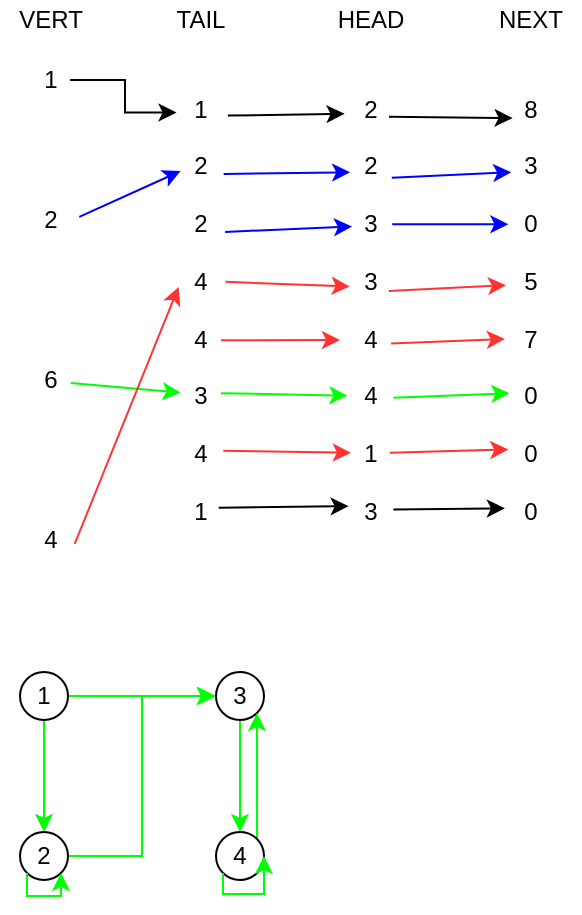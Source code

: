 <mxfile version="12.3.2" type="device" pages="1"><diagram id="TG-RUw1ZJsacStmQGkCJ" name="Page-1"><mxGraphModel dx="177" dy="239" grid="0" gridSize="10" guides="1" tooltips="1" connect="1" arrows="1" fold="1" page="1" pageScale="1" pageWidth="827" pageHeight="1169" math="0" shadow="0"><root><mxCell id="0"/><mxCell id="1" parent="0"/><mxCell id="tSRy-BxJjeOMKsL1-FOW-1" value="VERT" style="text;html=1;align=center;verticalAlign=middle;resizable=0;points=[];;autosize=1;" vertex="1" parent="1"><mxGeometry x="40" y="100" width="50" height="20" as="geometry"/></mxCell><mxCell id="tSRy-BxJjeOMKsL1-FOW-3" value="TAIL" style="text;html=1;align=center;verticalAlign=middle;resizable=0;points=[];;autosize=1;" vertex="1" parent="1"><mxGeometry x="120" y="100" width="40" height="20" as="geometry"/></mxCell><mxCell id="tSRy-BxJjeOMKsL1-FOW-4" value="HEAD" style="text;html=1;align=center;verticalAlign=middle;resizable=0;points=[];;autosize=1;" vertex="1" parent="1"><mxGeometry x="200" y="100" width="50" height="20" as="geometry"/></mxCell><mxCell id="tSRy-BxJjeOMKsL1-FOW-5" value="NEXT" style="text;html=1;align=center;verticalAlign=middle;resizable=0;points=[];;autosize=1;" vertex="1" parent="1"><mxGeometry x="280" y="100" width="50" height="20" as="geometry"/></mxCell><mxCell id="tSRy-BxJjeOMKsL1-FOW-16" style="edgeStyle=orthogonalEdgeStyle;rounded=0;orthogonalLoop=1;jettySize=auto;html=1;entryX=-0.087;entryY=0.03;entryDx=0;entryDy=0;entryPerimeter=0;" edge="1" parent="1" source="tSRy-BxJjeOMKsL1-FOW-6" target="tSRy-BxJjeOMKsL1-FOW-13"><mxGeometry relative="1" as="geometry"/></mxCell><mxCell id="tSRy-BxJjeOMKsL1-FOW-6" value="1" style="text;html=1;align=center;verticalAlign=middle;resizable=0;points=[];;autosize=1;" vertex="1" parent="1"><mxGeometry x="55" y="130" width="20" height="20" as="geometry"/></mxCell><mxCell id="tSRy-BxJjeOMKsL1-FOW-9" value="2" style="text;html=1;align=center;verticalAlign=middle;resizable=0;points=[];;autosize=1;" vertex="1" parent="1"><mxGeometry x="55" y="200" width="20" height="20" as="geometry"/></mxCell><mxCell id="tSRy-BxJjeOMKsL1-FOW-10" value="6" style="text;html=1;align=center;verticalAlign=middle;resizable=0;points=[];;autosize=1;" vertex="1" parent="1"><mxGeometry x="55" y="280" width="20" height="20" as="geometry"/></mxCell><mxCell id="tSRy-BxJjeOMKsL1-FOW-11" value="4" style="text;html=1;align=center;verticalAlign=middle;resizable=0;points=[];;autosize=1;" vertex="1" parent="1"><mxGeometry x="55" y="360" width="20" height="20" as="geometry"/></mxCell><mxCell id="tSRy-BxJjeOMKsL1-FOW-13" value="1&lt;br&gt;&lt;br&gt;2&lt;br&gt;&lt;br&gt;2&lt;br&gt;&lt;br&gt;4&lt;br&gt;&lt;br&gt;4&lt;br&gt;&lt;br&gt;3&lt;br&gt;&lt;br&gt;4&lt;br&gt;&lt;br&gt;1" style="text;html=1;align=center;verticalAlign=middle;resizable=0;points=[];;autosize=1;" vertex="1" parent="1"><mxGeometry x="130" y="150" width="20" height="210" as="geometry"/></mxCell><mxCell id="tSRy-BxJjeOMKsL1-FOW-14" value="2&lt;br&gt;&lt;br&gt;2&lt;br&gt;&lt;br&gt;3&lt;br&gt;&lt;br&gt;3&lt;br&gt;&lt;br&gt;4&lt;br&gt;&lt;br&gt;4&lt;br&gt;&lt;br&gt;1&lt;br&gt;&lt;br&gt;3" style="text;html=1;align=center;verticalAlign=middle;resizable=0;points=[];;autosize=1;" vertex="1" parent="1"><mxGeometry x="215" y="150" width="20" height="210" as="geometry"/></mxCell><mxCell id="tSRy-BxJjeOMKsL1-FOW-15" value="8&lt;br&gt;&lt;br&gt;3&lt;br&gt;&lt;br&gt;0&lt;br&gt;&lt;br&gt;5&lt;br&gt;&lt;br&gt;7&lt;br&gt;&lt;br&gt;0&lt;br&gt;&lt;br&gt;0&lt;br&gt;&lt;br&gt;0" style="text;html=1;align=center;verticalAlign=middle;resizable=0;points=[];;autosize=1;" vertex="1" parent="1"><mxGeometry x="295" y="150" width="20" height="210" as="geometry"/></mxCell><mxCell id="tSRy-BxJjeOMKsL1-FOW-17" value="" style="endArrow=classic;html=1;exitX=1.197;exitY=0.037;exitDx=0;exitDy=0;exitPerimeter=0;entryX=-0.136;entryY=0.033;entryDx=0;entryDy=0;entryPerimeter=0;" edge="1" parent="1" source="tSRy-BxJjeOMKsL1-FOW-13" target="tSRy-BxJjeOMKsL1-FOW-14"><mxGeometry width="50" height="50" relative="1" as="geometry"><mxPoint x="50" y="450" as="sourcePoint"/><mxPoint x="100" y="400" as="targetPoint"/></mxGeometry></mxCell><mxCell id="tSRy-BxJjeOMKsL1-FOW-18" value="" style="endArrow=classic;html=1;exitX=0.975;exitY=0.04;exitDx=0;exitDy=0;exitPerimeter=0;entryX=0.065;entryY=0.043;entryDx=0;entryDy=0;entryPerimeter=0;" edge="1" parent="1" source="tSRy-BxJjeOMKsL1-FOW-14" target="tSRy-BxJjeOMKsL1-FOW-15"><mxGeometry width="50" height="50" relative="1" as="geometry"><mxPoint x="340" y="160" as="sourcePoint"/><mxPoint x="390" y="110" as="targetPoint"/></mxGeometry></mxCell><mxCell id="tSRy-BxJjeOMKsL1-FOW-25" value="" style="endArrow=classic;html=1;exitX=0.967;exitY=0.971;exitDx=0;exitDy=0;exitPerimeter=0;entryX=-0.033;entryY=0.967;entryDx=0;entryDy=0;entryPerimeter=0;" edge="1" parent="1" source="tSRy-BxJjeOMKsL1-FOW-13" target="tSRy-BxJjeOMKsL1-FOW-14"><mxGeometry width="50" height="50" relative="1" as="geometry"><mxPoint x="160" y="390" as="sourcePoint"/><mxPoint x="210" y="340" as="targetPoint"/></mxGeometry></mxCell><mxCell id="tSRy-BxJjeOMKsL1-FOW-26" value="" style="endArrow=classic;html=1;exitX=1.085;exitY=0.975;exitDx=0;exitDy=0;exitPerimeter=0;entryX=-0.128;entryY=0.972;entryDx=0;entryDy=0;entryPerimeter=0;" edge="1" parent="1" source="tSRy-BxJjeOMKsL1-FOW-14" target="tSRy-BxJjeOMKsL1-FOW-15"><mxGeometry width="50" height="50" relative="1" as="geometry"><mxPoint x="260" y="410" as="sourcePoint"/><mxPoint x="310" y="360" as="targetPoint"/></mxGeometry></mxCell><mxCell id="tSRy-BxJjeOMKsL1-FOW-27" value="" style="endArrow=classic;html=1;exitX=1.02;exitY=0.577;exitDx=0;exitDy=0;exitPerimeter=0;entryX=0.015;entryY=0.697;entryDx=0;entryDy=0;entryPerimeter=0;strokeColor=#00FF00;" edge="1" parent="1" source="tSRy-BxJjeOMKsL1-FOW-10" target="tSRy-BxJjeOMKsL1-FOW-13"><mxGeometry width="50" height="50" relative="1" as="geometry"><mxPoint x="110" y="350" as="sourcePoint"/><mxPoint x="160" y="300" as="targetPoint"/></mxGeometry></mxCell><mxCell id="tSRy-BxJjeOMKsL1-FOW-28" value="" style="endArrow=classic;html=1;exitX=1.024;exitY=0.698;exitDx=0;exitDy=0;exitPerimeter=0;entryX=-0.065;entryY=0.704;entryDx=0;entryDy=0;entryPerimeter=0;strokeColor=#00FF00;" edge="1" parent="1" source="tSRy-BxJjeOMKsL1-FOW-13" target="tSRy-BxJjeOMKsL1-FOW-14"><mxGeometry width="50" height="50" relative="1" as="geometry"><mxPoint x="170" y="330" as="sourcePoint"/><mxPoint x="220" y="280" as="targetPoint"/></mxGeometry></mxCell><mxCell id="tSRy-BxJjeOMKsL1-FOW-29" value="" style="endArrow=classic;html=1;exitX=1.085;exitY=0.709;exitDx=0;exitDy=0;exitPerimeter=0;entryX=-0.013;entryY=0.698;entryDx=0;entryDy=0;entryPerimeter=0;strokeColor=#00FF00;" edge="1" parent="1" source="tSRy-BxJjeOMKsL1-FOW-14" target="tSRy-BxJjeOMKsL1-FOW-15"><mxGeometry width="50" height="50" relative="1" as="geometry"><mxPoint x="250" y="330" as="sourcePoint"/><mxPoint x="300" y="280" as="targetPoint"/></mxGeometry></mxCell><mxCell id="tSRy-BxJjeOMKsL1-FOW-30" value="" style="endArrow=classic;html=1;exitX=1.232;exitY=0.42;exitDx=0;exitDy=0;exitPerimeter=0;entryX=0.017;entryY=0.169;entryDx=0;entryDy=0;entryPerimeter=0;strokeColor=#0000FF;" edge="1" parent="1" source="tSRy-BxJjeOMKsL1-FOW-9" target="tSRy-BxJjeOMKsL1-FOW-13"><mxGeometry width="50" height="50" relative="1" as="geometry"><mxPoint x="80" y="240" as="sourcePoint"/><mxPoint x="130" y="190" as="targetPoint"/></mxGeometry></mxCell><mxCell id="tSRy-BxJjeOMKsL1-FOW-31" value="" style="endArrow=classic;html=1;exitX=1.093;exitY=0.176;exitDx=0;exitDy=0;exitPerimeter=0;entryX=0.003;entryY=0.172;entryDx=0;entryDy=0;entryPerimeter=0;strokeColor=#0000FF;" edge="1" parent="1" source="tSRy-BxJjeOMKsL1-FOW-13" target="tSRy-BxJjeOMKsL1-FOW-14"><mxGeometry width="50" height="50" relative="1" as="geometry"><mxPoint x="180" y="260" as="sourcePoint"/><mxPoint x="230" y="210" as="targetPoint"/></mxGeometry></mxCell><mxCell id="tSRy-BxJjeOMKsL1-FOW-32" value="" style="endArrow=classic;html=1;exitX=1.045;exitY=0.185;exitDx=0;exitDy=0;exitPerimeter=0;entryX=0.031;entryY=0.172;entryDx=0;entryDy=0;entryPerimeter=0;strokeColor=#0000FF;" edge="1" parent="1" source="tSRy-BxJjeOMKsL1-FOW-14" target="tSRy-BxJjeOMKsL1-FOW-15"><mxGeometry width="50" height="50" relative="1" as="geometry"><mxPoint x="250" y="220" as="sourcePoint"/><mxPoint x="300" y="170" as="targetPoint"/></mxGeometry></mxCell><mxCell id="tSRy-BxJjeOMKsL1-FOW-33" value="" style="endArrow=classic;html=1;exitX=1.128;exitY=0.314;exitDx=0;exitDy=0;exitPerimeter=0;entryX=0.05;entryY=0.301;entryDx=0;entryDy=0;entryPerimeter=0;strokeColor=#0000FF;" edge="1" parent="1" source="tSRy-BxJjeOMKsL1-FOW-13" target="tSRy-BxJjeOMKsL1-FOW-14"><mxGeometry width="50" height="50" relative="1" as="geometry"><mxPoint x="170" y="250" as="sourcePoint"/><mxPoint x="220" y="200" as="targetPoint"/></mxGeometry></mxCell><mxCell id="tSRy-BxJjeOMKsL1-FOW-34" value="" style="endArrow=classic;html=1;exitX=1.056;exitY=0.296;exitDx=0;exitDy=0;exitPerimeter=0;entryX=-0.042;entryY=0.296;entryDx=0;entryDy=0;entryPerimeter=0;strokeColor=#0000FF;" edge="1" parent="1" source="tSRy-BxJjeOMKsL1-FOW-14" target="tSRy-BxJjeOMKsL1-FOW-15"><mxGeometry width="50" height="50" relative="1" as="geometry"><mxPoint x="250" y="250" as="sourcePoint"/><mxPoint x="300" y="200" as="targetPoint"/></mxGeometry></mxCell><mxCell id="tSRy-BxJjeOMKsL1-FOW-35" value="" style="endArrow=classic;html=1;strokeColor=#FF3333;exitX=1.118;exitY=0.596;exitDx=0;exitDy=0;exitPerimeter=0;entryX=-0.034;entryY=0.445;entryDx=0;entryDy=0;entryPerimeter=0;" edge="1" parent="1" source="tSRy-BxJjeOMKsL1-FOW-11" target="tSRy-BxJjeOMKsL1-FOW-13"><mxGeometry width="50" height="50" relative="1" as="geometry"><mxPoint x="100" y="360" as="sourcePoint"/><mxPoint x="150" y="310" as="targetPoint"/></mxGeometry></mxCell><mxCell id="tSRy-BxJjeOMKsL1-FOW-36" value="" style="endArrow=classic;html=1;strokeColor=#FF3333;exitX=1.139;exitY=0.433;exitDx=0;exitDy=0;exitPerimeter=0;entryX=-0.007;entryY=0.444;entryDx=0;entryDy=0;entryPerimeter=0;" edge="1" parent="1" source="tSRy-BxJjeOMKsL1-FOW-13" target="tSRy-BxJjeOMKsL1-FOW-14"><mxGeometry width="50" height="50" relative="1" as="geometry"><mxPoint x="190" y="290" as="sourcePoint"/><mxPoint x="240" y="240" as="targetPoint"/></mxGeometry></mxCell><mxCell id="tSRy-BxJjeOMKsL1-FOW-37" value="" style="endArrow=classic;html=1;strokeColor=#FF3333;exitX=0.97;exitY=0.455;exitDx=0;exitDy=0;exitPerimeter=0;entryX=-0.099;entryY=0.441;entryDx=0;entryDy=0;entryPerimeter=0;" edge="1" parent="1" source="tSRy-BxJjeOMKsL1-FOW-14" target="tSRy-BxJjeOMKsL1-FOW-15"><mxGeometry width="50" height="50" relative="1" as="geometry"><mxPoint x="240" y="300" as="sourcePoint"/><mxPoint x="290" y="250" as="targetPoint"/></mxGeometry></mxCell><mxCell id="tSRy-BxJjeOMKsL1-FOW-38" value="" style="endArrow=classic;html=1;strokeColor=#FF3333;exitX=1.024;exitY=0.572;exitDx=0;exitDy=0;exitPerimeter=0;" edge="1" parent="1" source="tSRy-BxJjeOMKsL1-FOW-13"><mxGeometry width="50" height="50" relative="1" as="geometry"><mxPoint x="190" y="300" as="sourcePoint"/><mxPoint x="210" y="270" as="targetPoint"/></mxGeometry></mxCell><mxCell id="tSRy-BxJjeOMKsL1-FOW-40" value="" style="endArrow=classic;html=1;strokeColor=#FF3333;exitX=1.027;exitY=0.58;exitDx=0;exitDy=0;exitPerimeter=0;entryX=-0.128;entryY=0.569;entryDx=0;entryDy=0;entryPerimeter=0;" edge="1" parent="1" source="tSRy-BxJjeOMKsL1-FOW-14" target="tSRy-BxJjeOMKsL1-FOW-15"><mxGeometry width="50" height="50" relative="1" as="geometry"><mxPoint x="260" y="310" as="sourcePoint"/><mxPoint x="310" y="260" as="targetPoint"/></mxGeometry></mxCell><mxCell id="tSRy-BxJjeOMKsL1-FOW-41" value="" style="endArrow=classic;html=1;strokeColor=#FF3333;exitX=1.082;exitY=0.835;exitDx=0;exitDy=0;exitPerimeter=0;entryX=0.021;entryY=0.84;entryDx=0;entryDy=0;entryPerimeter=0;" edge="1" parent="1" source="tSRy-BxJjeOMKsL1-FOW-13" target="tSRy-BxJjeOMKsL1-FOW-14"><mxGeometry width="50" height="50" relative="1" as="geometry"><mxPoint x="190" y="350" as="sourcePoint"/><mxPoint x="240" y="300" as="targetPoint"/></mxGeometry></mxCell><mxCell id="tSRy-BxJjeOMKsL1-FOW-42" value="" style="endArrow=classic;html=1;strokeColor=#FF3333;exitX=0.998;exitY=0.84;exitDx=0;exitDy=0;exitPerimeter=0;entryX=-0.042;entryY=0.832;entryDx=0;entryDy=0;entryPerimeter=0;" edge="1" parent="1" source="tSRy-BxJjeOMKsL1-FOW-14" target="tSRy-BxJjeOMKsL1-FOW-15"><mxGeometry width="50" height="50" relative="1" as="geometry"><mxPoint x="260" y="350" as="sourcePoint"/><mxPoint x="310" y="300" as="targetPoint"/></mxGeometry></mxCell><mxCell id="tSRy-BxJjeOMKsL1-FOW-49" style="edgeStyle=orthogonalEdgeStyle;rounded=0;orthogonalLoop=1;jettySize=auto;html=1;strokeColor=#00FF00;" edge="1" parent="1" source="tSRy-BxJjeOMKsL1-FOW-43" target="tSRy-BxJjeOMKsL1-FOW-44"><mxGeometry relative="1" as="geometry"/></mxCell><mxCell id="tSRy-BxJjeOMKsL1-FOW-52" style="edgeStyle=orthogonalEdgeStyle;rounded=0;orthogonalLoop=1;jettySize=auto;html=1;strokeColor=#00FF00;" edge="1" parent="1" source="tSRy-BxJjeOMKsL1-FOW-43"><mxGeometry relative="1" as="geometry"><mxPoint x="147.382" y="448" as="targetPoint"/></mxGeometry></mxCell><mxCell id="tSRy-BxJjeOMKsL1-FOW-43" value="1" style="ellipse;whiteSpace=wrap;html=1;aspect=fixed;" vertex="1" parent="1"><mxGeometry x="50" y="436" width="24" height="24" as="geometry"/></mxCell><mxCell id="tSRy-BxJjeOMKsL1-FOW-51" style="edgeStyle=orthogonalEdgeStyle;rounded=0;orthogonalLoop=1;jettySize=auto;html=1;entryX=0;entryY=0.5;entryDx=0;entryDy=0;strokeColor=#00FF00;" edge="1" parent="1" source="tSRy-BxJjeOMKsL1-FOW-44" target="tSRy-BxJjeOMKsL1-FOW-45"><mxGeometry relative="1" as="geometry"/></mxCell><mxCell id="tSRy-BxJjeOMKsL1-FOW-44" value="2" style="ellipse;whiteSpace=wrap;html=1;aspect=fixed;" vertex="1" parent="1"><mxGeometry x="50" y="516" width="24" height="24" as="geometry"/></mxCell><mxCell id="tSRy-BxJjeOMKsL1-FOW-54" style="edgeStyle=orthogonalEdgeStyle;rounded=0;orthogonalLoop=1;jettySize=auto;html=1;exitX=0.5;exitY=1;exitDx=0;exitDy=0;entryX=0.5;entryY=0;entryDx=0;entryDy=0;strokeColor=#00FF00;" edge="1" parent="1" source="tSRy-BxJjeOMKsL1-FOW-45" target="tSRy-BxJjeOMKsL1-FOW-47"><mxGeometry relative="1" as="geometry"/></mxCell><mxCell id="tSRy-BxJjeOMKsL1-FOW-45" value="3" style="ellipse;whiteSpace=wrap;html=1;aspect=fixed;" vertex="1" parent="1"><mxGeometry x="148" y="436" width="24" height="24" as="geometry"/></mxCell><mxCell id="tSRy-BxJjeOMKsL1-FOW-55" style="edgeStyle=orthogonalEdgeStyle;rounded=0;orthogonalLoop=1;jettySize=auto;html=1;exitX=1;exitY=0;exitDx=0;exitDy=0;entryX=1;entryY=1;entryDx=0;entryDy=0;strokeColor=#00FF00;" edge="1" parent="1" source="tSRy-BxJjeOMKsL1-FOW-47" target="tSRy-BxJjeOMKsL1-FOW-45"><mxGeometry relative="1" as="geometry"/></mxCell><mxCell id="tSRy-BxJjeOMKsL1-FOW-47" value="4" style="ellipse;whiteSpace=wrap;html=1;aspect=fixed;" vertex="1" parent="1"><mxGeometry x="148" y="516" width="24" height="24" as="geometry"/></mxCell><mxCell id="tSRy-BxJjeOMKsL1-FOW-53" style="edgeStyle=orthogonalEdgeStyle;rounded=0;orthogonalLoop=1;jettySize=auto;html=1;exitX=0;exitY=1;exitDx=0;exitDy=0;entryX=1;entryY=1;entryDx=0;entryDy=0;strokeColor=#00FF00;" edge="1" parent="1" source="tSRy-BxJjeOMKsL1-FOW-44" target="tSRy-BxJjeOMKsL1-FOW-44"><mxGeometry relative="1" as="geometry"><Array as="points"><mxPoint x="53" y="548"/><mxPoint x="70" y="548"/></Array></mxGeometry></mxCell><mxCell id="tSRy-BxJjeOMKsL1-FOW-56" style="edgeStyle=orthogonalEdgeStyle;rounded=0;orthogonalLoop=1;jettySize=auto;html=1;exitX=0;exitY=1;exitDx=0;exitDy=0;entryX=1;entryY=0.5;entryDx=0;entryDy=0;strokeColor=#00FF00;" edge="1" parent="1" source="tSRy-BxJjeOMKsL1-FOW-47" target="tSRy-BxJjeOMKsL1-FOW-47"><mxGeometry relative="1" as="geometry"><Array as="points"><mxPoint x="152" y="547"/><mxPoint x="172" y="547"/></Array></mxGeometry></mxCell></root></mxGraphModel></diagram></mxfile>